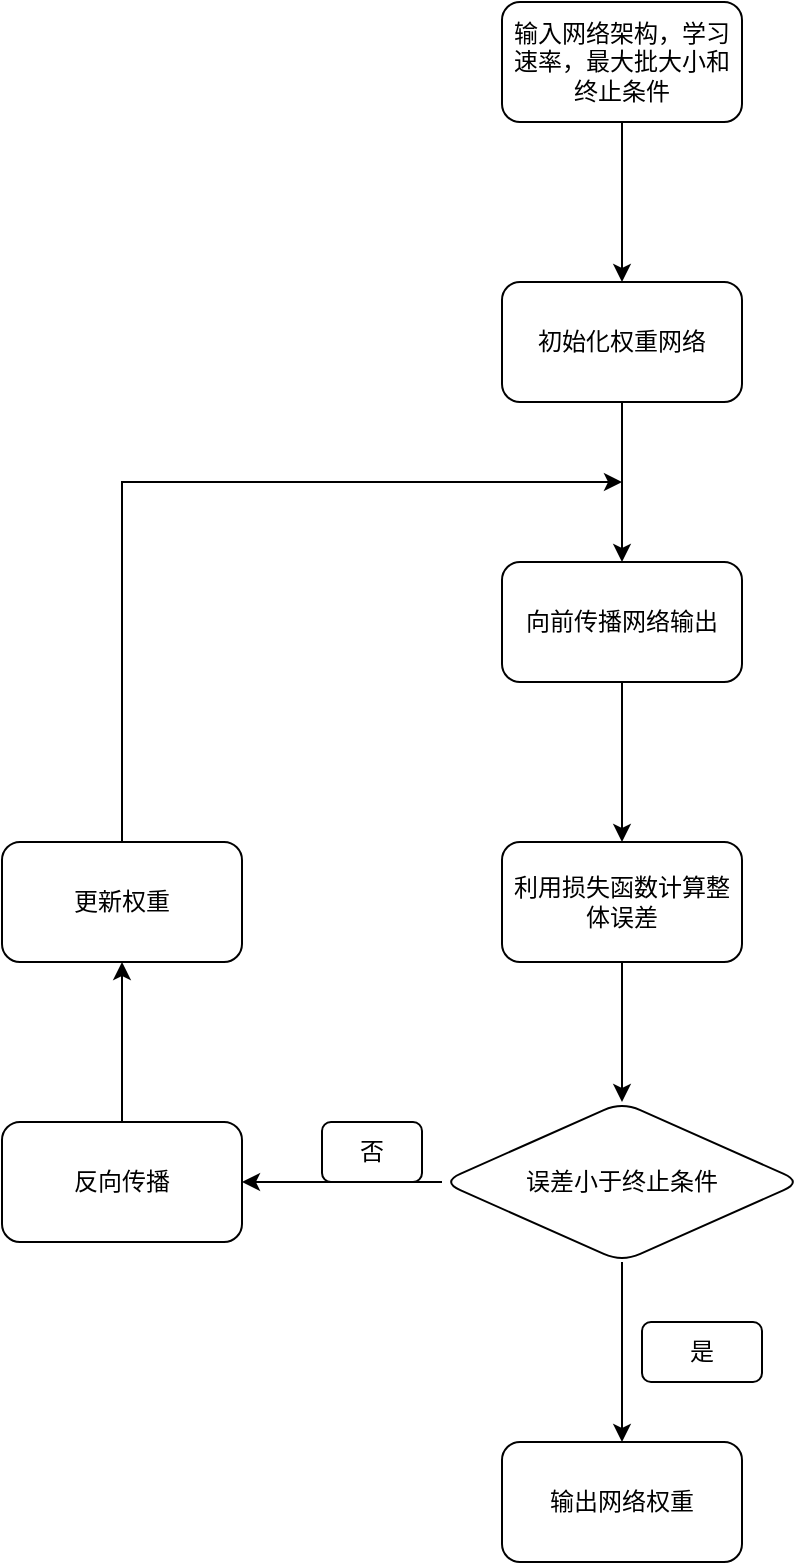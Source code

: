 <mxfile version="20.6.0" type="github">
  <diagram id="RgmUwyOPMfRE8Srq0DPN" name="第 1 页">
    <mxGraphModel dx="1674" dy="954" grid="1" gridSize="10" guides="1" tooltips="1" connect="1" arrows="1" fold="1" page="1" pageScale="1" pageWidth="827" pageHeight="1169" math="0" shadow="0">
      <root>
        <mxCell id="0" />
        <mxCell id="1" parent="0" />
        <mxCell id="dLkzcMLy8K11lO7dRIdc-3" value="" style="edgeStyle=orthogonalEdgeStyle;rounded=0;orthogonalLoop=1;jettySize=auto;html=1;" edge="1" parent="1" source="dLkzcMLy8K11lO7dRIdc-1" target="dLkzcMLy8K11lO7dRIdc-2">
          <mxGeometry relative="1" as="geometry" />
        </mxCell>
        <mxCell id="dLkzcMLy8K11lO7dRIdc-1" value="输入网络架构，学习速率，最大批大小和终止条件" style="rounded=1;whiteSpace=wrap;html=1;" vertex="1" parent="1">
          <mxGeometry x="380" y="110" width="120" height="60" as="geometry" />
        </mxCell>
        <mxCell id="dLkzcMLy8K11lO7dRIdc-5" value="" style="edgeStyle=orthogonalEdgeStyle;rounded=0;orthogonalLoop=1;jettySize=auto;html=1;" edge="1" parent="1" source="dLkzcMLy8K11lO7dRIdc-2" target="dLkzcMLy8K11lO7dRIdc-4">
          <mxGeometry relative="1" as="geometry" />
        </mxCell>
        <mxCell id="dLkzcMLy8K11lO7dRIdc-2" value="初始化权重网络" style="whiteSpace=wrap;html=1;rounded=1;" vertex="1" parent="1">
          <mxGeometry x="380" y="250" width="120" height="60" as="geometry" />
        </mxCell>
        <mxCell id="dLkzcMLy8K11lO7dRIdc-7" value="" style="edgeStyle=orthogonalEdgeStyle;rounded=0;orthogonalLoop=1;jettySize=auto;html=1;" edge="1" parent="1" source="dLkzcMLy8K11lO7dRIdc-4" target="dLkzcMLy8K11lO7dRIdc-6">
          <mxGeometry relative="1" as="geometry" />
        </mxCell>
        <mxCell id="dLkzcMLy8K11lO7dRIdc-4" value="向前传播网络输出" style="whiteSpace=wrap;html=1;rounded=1;" vertex="1" parent="1">
          <mxGeometry x="380" y="390" width="120" height="60" as="geometry" />
        </mxCell>
        <mxCell id="dLkzcMLy8K11lO7dRIdc-9" value="" style="edgeStyle=orthogonalEdgeStyle;rounded=0;orthogonalLoop=1;jettySize=auto;html=1;" edge="1" parent="1" source="dLkzcMLy8K11lO7dRIdc-6" target="dLkzcMLy8K11lO7dRIdc-8">
          <mxGeometry relative="1" as="geometry" />
        </mxCell>
        <mxCell id="dLkzcMLy8K11lO7dRIdc-6" value="利用损失函数计算整体误差" style="whiteSpace=wrap;html=1;rounded=1;" vertex="1" parent="1">
          <mxGeometry x="380" y="530" width="120" height="60" as="geometry" />
        </mxCell>
        <mxCell id="dLkzcMLy8K11lO7dRIdc-12" value="" style="edgeStyle=orthogonalEdgeStyle;rounded=0;orthogonalLoop=1;jettySize=auto;html=1;" edge="1" parent="1" source="dLkzcMLy8K11lO7dRIdc-8" target="dLkzcMLy8K11lO7dRIdc-11">
          <mxGeometry relative="1" as="geometry" />
        </mxCell>
        <mxCell id="dLkzcMLy8K11lO7dRIdc-17" value="" style="edgeStyle=orthogonalEdgeStyle;rounded=0;orthogonalLoop=1;jettySize=auto;html=1;" edge="1" parent="1" source="dLkzcMLy8K11lO7dRIdc-8" target="dLkzcMLy8K11lO7dRIdc-16">
          <mxGeometry relative="1" as="geometry" />
        </mxCell>
        <mxCell id="dLkzcMLy8K11lO7dRIdc-8" value="误差小于终止条件" style="rhombus;whiteSpace=wrap;html=1;rounded=1;" vertex="1" parent="1">
          <mxGeometry x="350" y="660" width="180" height="80" as="geometry" />
        </mxCell>
        <mxCell id="dLkzcMLy8K11lO7dRIdc-14" value="" style="edgeStyle=orthogonalEdgeStyle;rounded=0;orthogonalLoop=1;jettySize=auto;html=1;" edge="1" parent="1" source="dLkzcMLy8K11lO7dRIdc-11" target="dLkzcMLy8K11lO7dRIdc-13">
          <mxGeometry relative="1" as="geometry" />
        </mxCell>
        <mxCell id="dLkzcMLy8K11lO7dRIdc-11" value="反向传播" style="whiteSpace=wrap;html=1;rounded=1;" vertex="1" parent="1">
          <mxGeometry x="130" y="670" width="120" height="60" as="geometry" />
        </mxCell>
        <mxCell id="dLkzcMLy8K11lO7dRIdc-13" value="更新权重" style="whiteSpace=wrap;html=1;rounded=1;" vertex="1" parent="1">
          <mxGeometry x="130" y="530" width="120" height="60" as="geometry" />
        </mxCell>
        <mxCell id="dLkzcMLy8K11lO7dRIdc-15" value="" style="endArrow=classic;html=1;rounded=0;exitX=0.5;exitY=0;exitDx=0;exitDy=0;" edge="1" parent="1" source="dLkzcMLy8K11lO7dRIdc-13">
          <mxGeometry width="50" height="50" relative="1" as="geometry">
            <mxPoint x="390" y="560" as="sourcePoint" />
            <mxPoint x="440" y="350" as="targetPoint" />
            <Array as="points">
              <mxPoint x="190" y="350" />
            </Array>
          </mxGeometry>
        </mxCell>
        <mxCell id="dLkzcMLy8K11lO7dRIdc-16" value="输出网络权重" style="whiteSpace=wrap;html=1;rounded=1;" vertex="1" parent="1">
          <mxGeometry x="380" y="830" width="120" height="60" as="geometry" />
        </mxCell>
        <mxCell id="dLkzcMLy8K11lO7dRIdc-18" value="否" style="rounded=1;whiteSpace=wrap;html=1;" vertex="1" parent="1">
          <mxGeometry x="290" y="670" width="50" height="30" as="geometry" />
        </mxCell>
        <mxCell id="dLkzcMLy8K11lO7dRIdc-19" value="是" style="rounded=1;whiteSpace=wrap;html=1;" vertex="1" parent="1">
          <mxGeometry x="450" y="770" width="60" height="30" as="geometry" />
        </mxCell>
      </root>
    </mxGraphModel>
  </diagram>
</mxfile>
